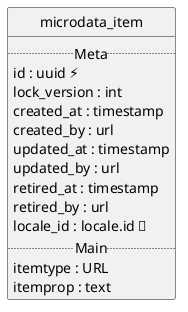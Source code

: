 @startuml uml
skinparam monochrome true
skinparam linetype ortho
hide circle

entity microdata_item {
  .. Meta ..
  id : uuid ⚡
  lock_version : int
  created_at : timestamp
  created_by : url
  updated_at : timestamp
  updated_by : url
  retired_at : timestamp
  retired_by : url
  locale_id : locale.id 🔑
  .. Main ..
  itemtype : URL
  itemprop : text
}

@enduml
